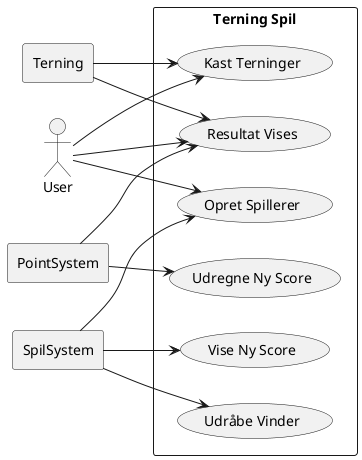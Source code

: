 @startuml
'https://plantuml.com/use-case-diagram
left to right direction
actor User
agent Terning
agent SpilSystem
agent PointSystem


rectangle "Terning Spil" {
User --> (Opret Spillerer)
User --> (Resultat Vises)
User --> (Kast Terninger)

Terning --> (Kast Terninger)
Terning --> (Resultat Vises)

SpilSystem --> (Opret Spillerer)
SpilSystem --> (Vise Ny Score)
SpilSystem --> (Udråbe Vinder)

PointSystem --> (Resultat Vises)
PointSystem --> (Udregne Ny Score)
}




@enduml
